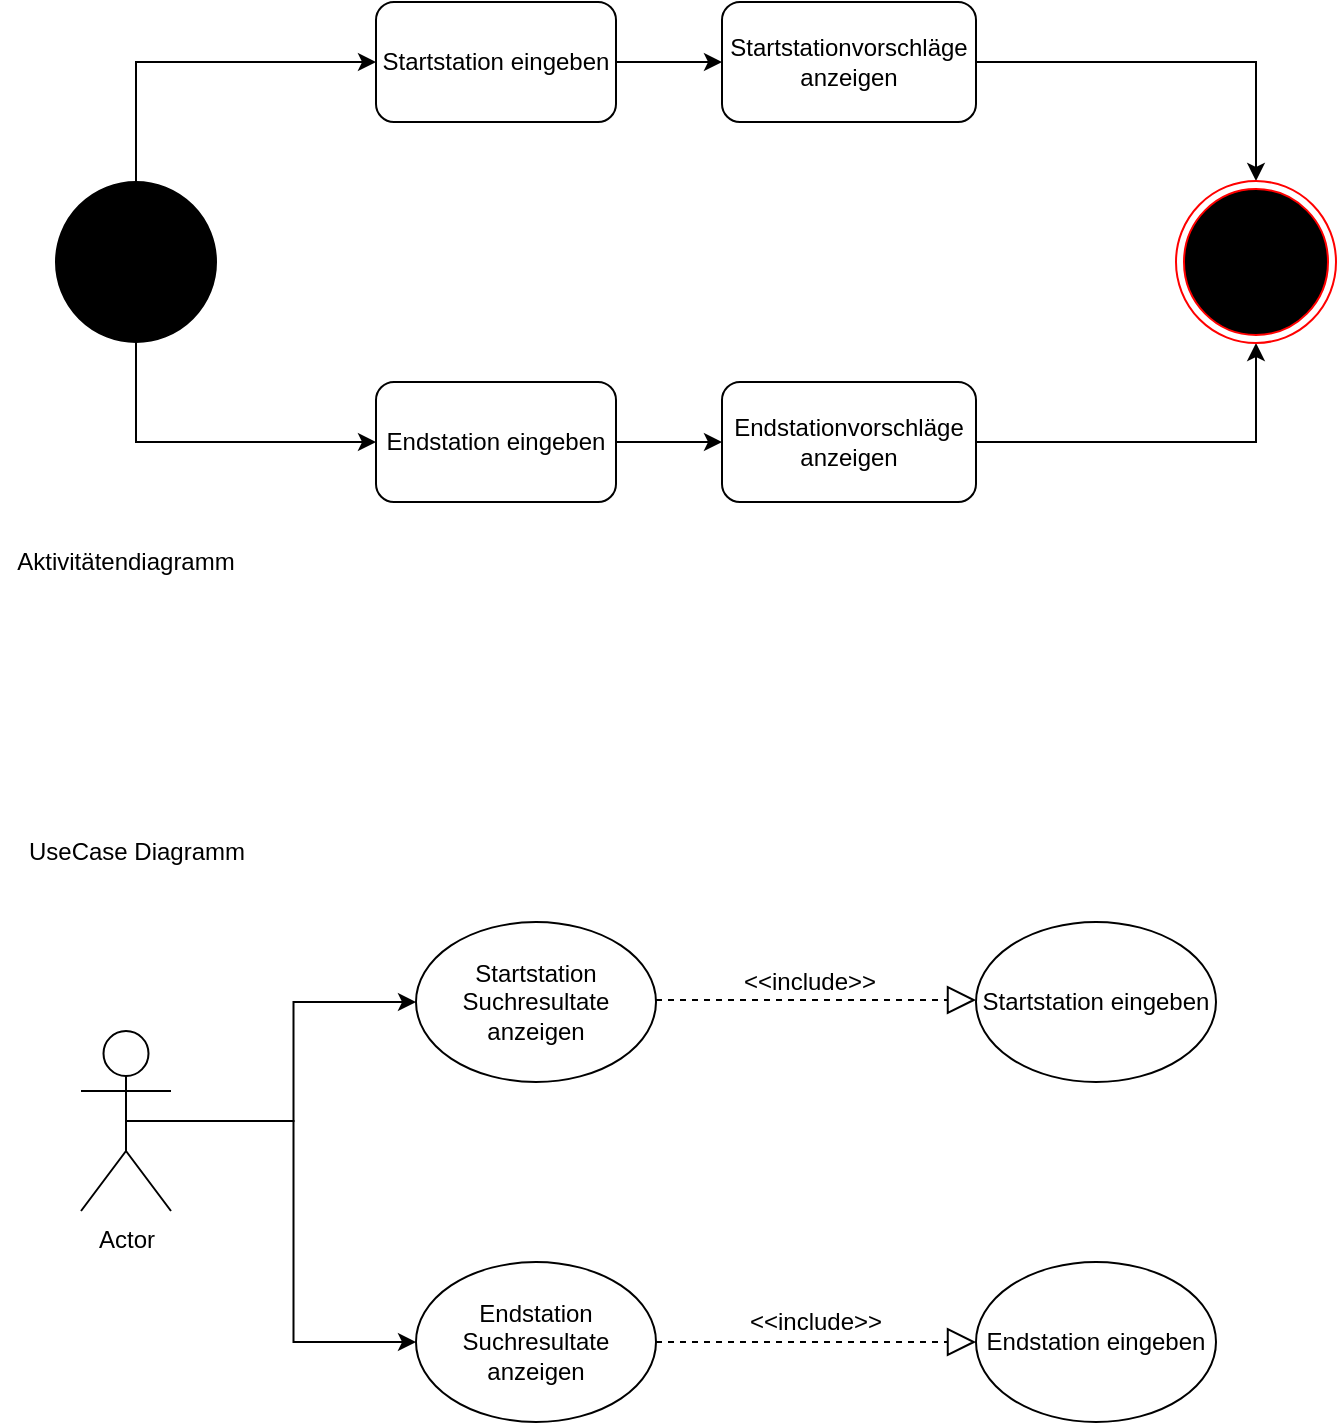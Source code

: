 <mxfile version="10.6.5" type="device"><diagram id="9KhIS4OzV2f2faS-4o8_" name="Page-1"><mxGraphModel dx="1188" dy="685" grid="1" gridSize="10" guides="1" tooltips="1" connect="1" arrows="1" fold="1" page="1" pageScale="1" pageWidth="827" pageHeight="1169" math="0" shadow="0"><root><mxCell id="0"/><mxCell id="1" parent="0"/><mxCell id="XvNg2X0sgZXyWWEVqMEf-7" style="edgeStyle=orthogonalEdgeStyle;rounded=0;orthogonalLoop=1;jettySize=auto;html=1;exitX=0.5;exitY=0;exitDx=0;exitDy=0;entryX=0;entryY=0.5;entryDx=0;entryDy=0;" edge="1" parent="1" source="XvNg2X0sgZXyWWEVqMEf-1" target="XvNg2X0sgZXyWWEVqMEf-2"><mxGeometry relative="1" as="geometry"/></mxCell><mxCell id="XvNg2X0sgZXyWWEVqMEf-12" style="edgeStyle=orthogonalEdgeStyle;rounded=0;orthogonalLoop=1;jettySize=auto;html=1;exitX=0.5;exitY=1;exitDx=0;exitDy=0;entryX=0;entryY=0.5;entryDx=0;entryDy=0;" edge="1" parent="1" source="XvNg2X0sgZXyWWEVqMEf-1" target="XvNg2X0sgZXyWWEVqMEf-4"><mxGeometry relative="1" as="geometry"/></mxCell><mxCell id="XvNg2X0sgZXyWWEVqMEf-1" value="" style="ellipse;whiteSpace=wrap;html=1;aspect=fixed;fillColor=#000000;" vertex="1" parent="1"><mxGeometry x="80" y="160" width="80" height="80" as="geometry"/></mxCell><mxCell id="XvNg2X0sgZXyWWEVqMEf-8" style="edgeStyle=orthogonalEdgeStyle;rounded=0;orthogonalLoop=1;jettySize=auto;html=1;exitX=1;exitY=0.5;exitDx=0;exitDy=0;entryX=0;entryY=0.5;entryDx=0;entryDy=0;" edge="1" parent="1" source="XvNg2X0sgZXyWWEVqMEf-2" target="XvNg2X0sgZXyWWEVqMEf-3"><mxGeometry relative="1" as="geometry"/></mxCell><mxCell id="XvNg2X0sgZXyWWEVqMEf-2" value="Startstation eingeben" style="rounded=1;whiteSpace=wrap;html=1;" vertex="1" parent="1"><mxGeometry x="240" y="70" width="120" height="60" as="geometry"/></mxCell><mxCell id="XvNg2X0sgZXyWWEVqMEf-9" style="edgeStyle=orthogonalEdgeStyle;rounded=0;orthogonalLoop=1;jettySize=auto;html=1;exitX=1;exitY=0.5;exitDx=0;exitDy=0;" edge="1" parent="1" source="XvNg2X0sgZXyWWEVqMEf-3" target="XvNg2X0sgZXyWWEVqMEf-6"><mxGeometry relative="1" as="geometry"/></mxCell><mxCell id="XvNg2X0sgZXyWWEVqMEf-3" value="Startstationvorschläge anzeigen" style="rounded=1;whiteSpace=wrap;html=1;" vertex="1" parent="1"><mxGeometry x="413" y="70" width="127" height="60" as="geometry"/></mxCell><mxCell id="XvNg2X0sgZXyWWEVqMEf-11" style="edgeStyle=orthogonalEdgeStyle;rounded=0;orthogonalLoop=1;jettySize=auto;html=1;exitX=1;exitY=0.5;exitDx=0;exitDy=0;entryX=0;entryY=0.5;entryDx=0;entryDy=0;" edge="1" parent="1" source="XvNg2X0sgZXyWWEVqMEf-4" target="XvNg2X0sgZXyWWEVqMEf-5"><mxGeometry relative="1" as="geometry"/></mxCell><mxCell id="XvNg2X0sgZXyWWEVqMEf-4" value="Endstation eingeben" style="rounded=1;whiteSpace=wrap;html=1;" vertex="1" parent="1"><mxGeometry x="240" y="260" width="120" height="60" as="geometry"/></mxCell><mxCell id="XvNg2X0sgZXyWWEVqMEf-10" style="edgeStyle=orthogonalEdgeStyle;rounded=0;orthogonalLoop=1;jettySize=auto;html=1;exitX=1;exitY=0.5;exitDx=0;exitDy=0;entryX=0.5;entryY=1;entryDx=0;entryDy=0;" edge="1" parent="1" source="XvNg2X0sgZXyWWEVqMEf-5" target="XvNg2X0sgZXyWWEVqMEf-6"><mxGeometry relative="1" as="geometry"/></mxCell><mxCell id="XvNg2X0sgZXyWWEVqMEf-5" value="Endstationvorschläge anzeigen" style="rounded=1;whiteSpace=wrap;html=1;" vertex="1" parent="1"><mxGeometry x="413" y="260" width="127" height="60" as="geometry"/></mxCell><mxCell id="XvNg2X0sgZXyWWEVqMEf-6" value="" style="ellipse;html=1;shape=endState;fillColor=#000000;strokeColor=#ff0000;" vertex="1" parent="1"><mxGeometry x="640" y="159.5" width="80" height="81" as="geometry"/></mxCell><mxCell id="XvNg2X0sgZXyWWEVqMEf-13" value="Aktivitätendiagramm&lt;br&gt;" style="text;html=1;strokeColor=none;fillColor=none;align=center;verticalAlign=middle;whiteSpace=wrap;rounded=0;" vertex="1" parent="1"><mxGeometry x="70" y="330" width="90" height="40" as="geometry"/></mxCell><mxCell id="XvNg2X0sgZXyWWEVqMEf-14" value="UseCase Diagramm" style="text;html=1;strokeColor=none;fillColor=none;align=center;verticalAlign=middle;whiteSpace=wrap;rounded=0;" vertex="1" parent="1"><mxGeometry x="52.5" y="480" width="135" height="30" as="geometry"/></mxCell><mxCell id="XvNg2X0sgZXyWWEVqMEf-21" style="edgeStyle=orthogonalEdgeStyle;rounded=0;orthogonalLoop=1;jettySize=auto;html=1;exitX=0.5;exitY=0.5;exitDx=0;exitDy=0;exitPerimeter=0;entryX=0;entryY=0.5;entryDx=0;entryDy=0;" edge="1" parent="1" source="XvNg2X0sgZXyWWEVqMEf-16" target="XvNg2X0sgZXyWWEVqMEf-17"><mxGeometry relative="1" as="geometry"/></mxCell><mxCell id="XvNg2X0sgZXyWWEVqMEf-22" style="edgeStyle=orthogonalEdgeStyle;rounded=0;orthogonalLoop=1;jettySize=auto;html=1;exitX=0.5;exitY=0.5;exitDx=0;exitDy=0;exitPerimeter=0;entryX=0;entryY=0.5;entryDx=0;entryDy=0;" edge="1" parent="1" source="XvNg2X0sgZXyWWEVqMEf-16" target="XvNg2X0sgZXyWWEVqMEf-18"><mxGeometry relative="1" as="geometry"/></mxCell><mxCell id="XvNg2X0sgZXyWWEVqMEf-16" value="Actor" style="shape=umlActor;verticalLabelPosition=bottom;labelBackgroundColor=#ffffff;verticalAlign=top;html=1;outlineConnect=0;fillColor=#FFFFFF;" vertex="1" parent="1"><mxGeometry x="92.5" y="584.5" width="45" height="90" as="geometry"/></mxCell><mxCell id="XvNg2X0sgZXyWWEVqMEf-17" value="Startstation Suchresultate anzeigen" style="ellipse;whiteSpace=wrap;html=1;fillColor=#FFFFFF;" vertex="1" parent="1"><mxGeometry x="260" y="530" width="120" height="80" as="geometry"/></mxCell><mxCell id="XvNg2X0sgZXyWWEVqMEf-18" value="Endstation Suchresultate anzeigen" style="ellipse;whiteSpace=wrap;html=1;fillColor=#FFFFFF;" vertex="1" parent="1"><mxGeometry x="260" y="700" width="120" height="80" as="geometry"/></mxCell><mxCell id="XvNg2X0sgZXyWWEVqMEf-19" value="Startstation eingeben" style="ellipse;whiteSpace=wrap;html=1;fillColor=#FFFFFF;" vertex="1" parent="1"><mxGeometry x="540" y="530" width="120" height="80" as="geometry"/></mxCell><mxCell id="XvNg2X0sgZXyWWEVqMEf-20" value="Endstation eingeben" style="ellipse;whiteSpace=wrap;html=1;fillColor=#FFFFFF;" vertex="1" parent="1"><mxGeometry x="540" y="700" width="120" height="80" as="geometry"/></mxCell><mxCell id="XvNg2X0sgZXyWWEVqMEf-23" value="" style="endArrow=block;dashed=1;endFill=0;endSize=12;html=1;" edge="1" parent="1"><mxGeometry width="160" relative="1" as="geometry"><mxPoint x="380" y="740" as="sourcePoint"/><mxPoint x="540" y="740" as="targetPoint"/></mxGeometry></mxCell><mxCell id="XvNg2X0sgZXyWWEVqMEf-24" value="" style="endArrow=block;dashed=1;endFill=0;endSize=12;html=1;" edge="1" parent="1"><mxGeometry width="160" relative="1" as="geometry"><mxPoint x="380" y="569" as="sourcePoint"/><mxPoint x="540" y="569" as="targetPoint"/></mxGeometry></mxCell><mxCell id="XvNg2X0sgZXyWWEVqMEf-25" value="&amp;lt;&amp;lt;include&amp;gt;&amp;gt;" style="text;html=1;strokeColor=none;fillColor=none;align=center;verticalAlign=middle;whiteSpace=wrap;rounded=0;" vertex="1" parent="1"><mxGeometry x="440" y="720" width="40" height="20" as="geometry"/></mxCell><mxCell id="XvNg2X0sgZXyWWEVqMEf-26" value="&amp;lt;&amp;lt;include&amp;gt;&amp;gt;" style="text;html=1;strokeColor=none;fillColor=none;align=center;verticalAlign=middle;whiteSpace=wrap;rounded=0;" vertex="1" parent="1"><mxGeometry x="436.5" y="550" width="40" height="20" as="geometry"/></mxCell></root></mxGraphModel></diagram></mxfile>